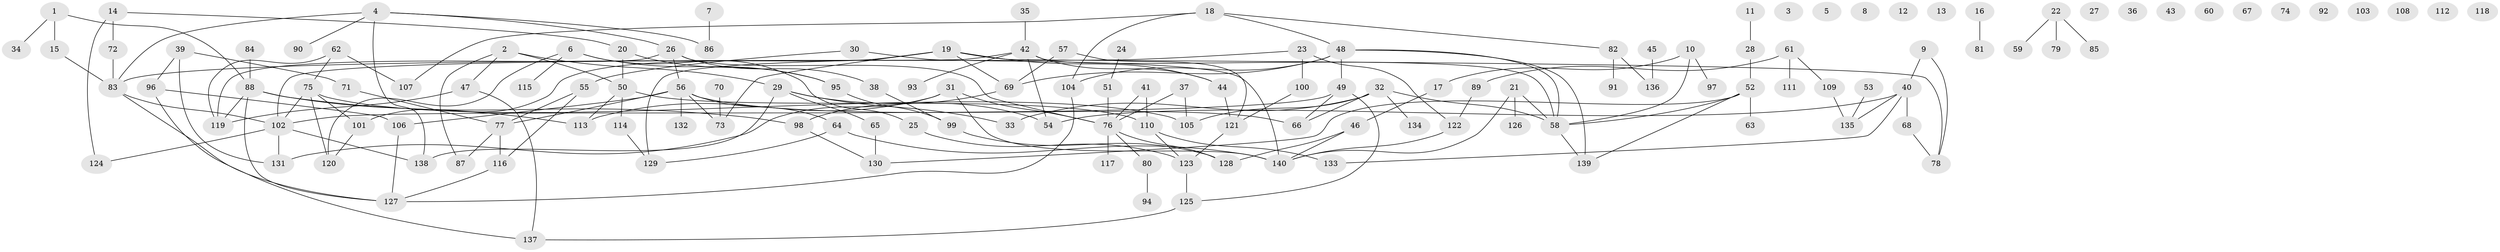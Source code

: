 // coarse degree distribution, {6: 0.05454545454545454, 8: 0.07272727272727272, 0: 0.32727272727272727, 4: 0.09090909090909091, 1: 0.14545454545454545, 3: 0.05454545454545454, 10: 0.03636363636363636, 14: 0.01818181818181818, 2: 0.12727272727272726, 9: 0.03636363636363636, 12: 0.01818181818181818, 5: 0.01818181818181818}
// Generated by graph-tools (version 1.1) at 2025/16/03/04/25 18:16:30]
// undirected, 140 vertices, 179 edges
graph export_dot {
graph [start="1"]
  node [color=gray90,style=filled];
  1;
  2;
  3;
  4;
  5;
  6;
  7;
  8;
  9;
  10;
  11;
  12;
  13;
  14;
  15;
  16;
  17;
  18;
  19;
  20;
  21;
  22;
  23;
  24;
  25;
  26;
  27;
  28;
  29;
  30;
  31;
  32;
  33;
  34;
  35;
  36;
  37;
  38;
  39;
  40;
  41;
  42;
  43;
  44;
  45;
  46;
  47;
  48;
  49;
  50;
  51;
  52;
  53;
  54;
  55;
  56;
  57;
  58;
  59;
  60;
  61;
  62;
  63;
  64;
  65;
  66;
  67;
  68;
  69;
  70;
  71;
  72;
  73;
  74;
  75;
  76;
  77;
  78;
  79;
  80;
  81;
  82;
  83;
  84;
  85;
  86;
  87;
  88;
  89;
  90;
  91;
  92;
  93;
  94;
  95;
  96;
  97;
  98;
  99;
  100;
  101;
  102;
  103;
  104;
  105;
  106;
  107;
  108;
  109;
  110;
  111;
  112;
  113;
  114;
  115;
  116;
  117;
  118;
  119;
  120;
  121;
  122;
  123;
  124;
  125;
  126;
  127;
  128;
  129;
  130;
  131;
  132;
  133;
  134;
  135;
  136;
  137;
  138;
  139;
  140;
  1 -- 15;
  1 -- 34;
  1 -- 88;
  2 -- 29;
  2 -- 47;
  2 -- 50;
  2 -- 87;
  4 -- 26;
  4 -- 83;
  4 -- 86;
  4 -- 90;
  4 -- 138;
  6 -- 25;
  6 -- 95;
  6 -- 115;
  6 -- 120;
  7 -- 86;
  9 -- 40;
  9 -- 78;
  10 -- 17;
  10 -- 58;
  10 -- 97;
  11 -- 28;
  14 -- 20;
  14 -- 72;
  14 -- 124;
  15 -- 83;
  16 -- 81;
  17 -- 46;
  18 -- 48;
  18 -- 82;
  18 -- 104;
  18 -- 107;
  19 -- 44;
  19 -- 69;
  19 -- 73;
  19 -- 78;
  19 -- 101;
  19 -- 129;
  20 -- 50;
  20 -- 95;
  21 -- 58;
  21 -- 126;
  21 -- 140;
  22 -- 59;
  22 -- 79;
  22 -- 85;
  23 -- 83;
  23 -- 100;
  23 -- 122;
  24 -- 51;
  25 -- 123;
  26 -- 38;
  26 -- 56;
  26 -- 76;
  26 -- 119;
  28 -- 52;
  29 -- 33;
  29 -- 54;
  29 -- 65;
  29 -- 138;
  30 -- 55;
  30 -- 140;
  31 -- 76;
  31 -- 113;
  31 -- 131;
  31 -- 140;
  32 -- 33;
  32 -- 58;
  32 -- 66;
  32 -- 105;
  32 -- 134;
  35 -- 42;
  37 -- 76;
  37 -- 105;
  38 -- 99;
  39 -- 71;
  39 -- 96;
  39 -- 131;
  40 -- 54;
  40 -- 68;
  40 -- 133;
  40 -- 135;
  41 -- 76;
  41 -- 110;
  42 -- 44;
  42 -- 54;
  42 -- 58;
  42 -- 93;
  42 -- 102;
  44 -- 121;
  45 -- 136;
  46 -- 128;
  46 -- 140;
  47 -- 119;
  47 -- 137;
  48 -- 49;
  48 -- 58;
  48 -- 69;
  48 -- 104;
  48 -- 139;
  49 -- 66;
  49 -- 102;
  49 -- 125;
  50 -- 110;
  50 -- 113;
  50 -- 114;
  51 -- 76;
  52 -- 58;
  52 -- 63;
  52 -- 130;
  52 -- 139;
  53 -- 135;
  55 -- 77;
  55 -- 116;
  56 -- 64;
  56 -- 66;
  56 -- 73;
  56 -- 77;
  56 -- 106;
  56 -- 132;
  57 -- 69;
  57 -- 121;
  58 -- 139;
  61 -- 89;
  61 -- 109;
  61 -- 111;
  62 -- 75;
  62 -- 107;
  62 -- 119;
  64 -- 129;
  64 -- 140;
  65 -- 130;
  68 -- 78;
  69 -- 98;
  70 -- 73;
  71 -- 77;
  72 -- 83;
  75 -- 101;
  75 -- 102;
  75 -- 105;
  75 -- 120;
  76 -- 80;
  76 -- 117;
  76 -- 128;
  77 -- 87;
  77 -- 116;
  80 -- 94;
  82 -- 91;
  82 -- 136;
  83 -- 102;
  83 -- 127;
  84 -- 88;
  88 -- 98;
  88 -- 113;
  88 -- 119;
  88 -- 127;
  89 -- 122;
  95 -- 99;
  96 -- 106;
  96 -- 137;
  98 -- 130;
  99 -- 128;
  100 -- 121;
  101 -- 120;
  102 -- 124;
  102 -- 131;
  102 -- 138;
  104 -- 127;
  106 -- 127;
  109 -- 135;
  110 -- 123;
  110 -- 133;
  114 -- 129;
  116 -- 127;
  121 -- 123;
  122 -- 140;
  123 -- 125;
  125 -- 137;
}
